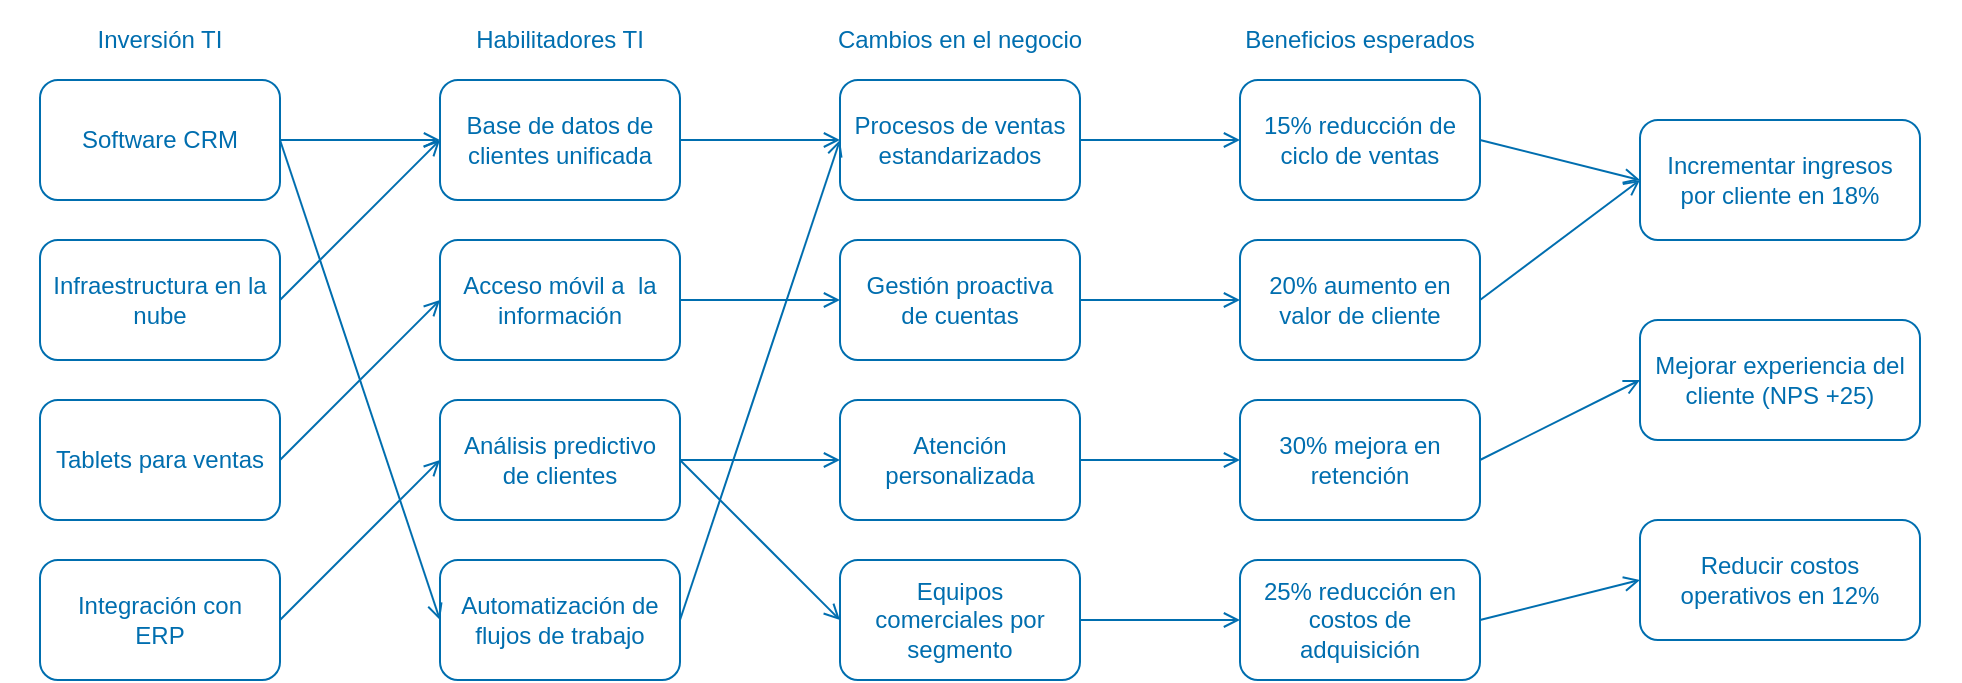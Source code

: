 <mxfile>
    <diagram id="benefits-dependency-network" name="Benefits Dependency Network Example">
        <mxGraphModel dx="802" dy="552" grid="1" gridSize="10" guides="1" tooltips="1" connect="1" arrows="1" fold="1" page="1" pageScale="1" pageWidth="1100" pageHeight="850" math="0" shadow="0">
            <root>
                <mxCell id="0"/>
                <mxCell id="1" parent="0"/>
                <mxCell id="3" value="Inversión TI" style="rounded=0;whiteSpace=wrap;fillColor=none;strokeColor=none;fontSize=12;fontStyle=0;fontColor=light-dark(#006EAF,#006EAF);" parent="1" vertex="1">
                    <mxGeometry x="40" y="120" width="160" height="40" as="geometry"/>
                </mxCell>
                <mxCell id="4" value="Habilitadores TI" style="rounded=0;whiteSpace=wrap;fillColor=none;strokeColor=none;fontSize=12;fontStyle=0;fontColor=light-dark(#006EAF,#006EAF);" parent="1" vertex="1">
                    <mxGeometry x="240" y="120" width="160" height="40" as="geometry"/>
                </mxCell>
                <mxCell id="5" value="Cambios en el negocio" style="rounded=0;whiteSpace=wrap;fillColor=none;strokeColor=none;fontSize=12;fontStyle=0;fontColor=light-dark(#006EAF,#006EAF);" parent="1" vertex="1">
                    <mxGeometry x="440" y="120" width="160" height="40" as="geometry"/>
                </mxCell>
                <mxCell id="6" value="Beneficios esperados" style="rounded=0;whiteSpace=wrap;fillColor=none;strokeColor=none;fontSize=12;fontStyle=0;fontColor=light-dark(#006EAF,#006EAF);" parent="1" vertex="1">
                    <mxGeometry x="640" y="120" width="160" height="40" as="geometry"/>
                </mxCell>
                <mxCell id="7" value="Objetivos estratégicos" style="rounded=0;whiteSpace=wrap;fillColor=none;strokeColor=none;fontSize=12;fontStyle=0;fontColor=light-dark(#FFFFFF,#006EAF);" parent="1" vertex="1">
                    <mxGeometry x="840" y="120" width="180" height="40" as="geometry"/>
                </mxCell>
                <mxCell id="8" value="Software CRM" style="rounded=1;whiteSpace=wrap;fillColor=none;strokeColor=light-dark(#006EAF,#006EAF);fontColor=light-dark(#006EAF,#006EAF);spacing=6;" parent="1" vertex="1">
                    <mxGeometry x="60" y="160" width="120" height="60" as="geometry"/>
                </mxCell>
                <mxCell id="9" value="Infraestructura en la nube" style="rounded=1;whiteSpace=wrap;fillColor=none;strokeColor=light-dark(#006EAF,#006EAF);fontColor=light-dark(#006EAF,#006EAF);spacing=0;spacingLeft=4;spacingRight=4;" parent="1" vertex="1">
                    <mxGeometry x="60" y="240" width="120" height="60" as="geometry"/>
                </mxCell>
                <mxCell id="10" value="Tablets para ventas" style="rounded=1;whiteSpace=wrap;fillColor=none;strokeColor=light-dark(#006EAF,#006EAF);fontColor=light-dark(#006EAF,#006EAF);spacing=6;" parent="1" vertex="1">
                    <mxGeometry x="60" y="320" width="120" height="60" as="geometry"/>
                </mxCell>
                <mxCell id="11" value="Integración con ERP" style="rounded=1;whiteSpace=wrap;fillColor=none;strokeColor=light-dark(#006EAF,#006EAF);fontColor=light-dark(#006EAF,#006EAF);spacing=6;" parent="1" vertex="1">
                    <mxGeometry x="60" y="400" width="120" height="60" as="geometry"/>
                </mxCell>
                <mxCell id="12" value="Base de datos de clientes unificada" style="rounded=1;whiteSpace=wrap;fillColor=none;strokeColor=light-dark(#006EAF,#006EAF);fontColor=light-dark(#006EAF,#006EAF);spacing=6;" parent="1" vertex="1">
                    <mxGeometry x="260" y="160" width="120" height="60" as="geometry"/>
                </mxCell>
                <mxCell id="13" value="Acceso móvil a  la información" style="rounded=1;whiteSpace=wrap;fillColor=none;strokeColor=light-dark(#006EAF,#006EAF);fontColor=light-dark(#006EAF,#006EAF);spacing=6;" parent="1" vertex="1">
                    <mxGeometry x="260" y="240" width="120" height="60" as="geometry"/>
                </mxCell>
                <mxCell id="14" value="Análisis predictivo de clientes" style="rounded=1;whiteSpace=wrap;fillColor=none;strokeColor=light-dark(#006EAF,#006EAF);fontColor=light-dark(#006EAF,#006EAF);spacing=6;" parent="1" vertex="1">
                    <mxGeometry x="260" y="320" width="120" height="60" as="geometry"/>
                </mxCell>
                <mxCell id="15" value="Automatización de flujos de trabajo" style="rounded=1;whiteSpace=wrap;fillColor=none;strokeColor=light-dark(#006EAF,#006EAF);fontColor=light-dark(#006EAF,#006EAF);spacing=6;" parent="1" vertex="1">
                    <mxGeometry x="260" y="400" width="120" height="60" as="geometry"/>
                </mxCell>
                <mxCell id="16" value="Procesos de ventas estandarizados" style="rounded=1;whiteSpace=wrap;fillColor=none;strokeColor=light-dark(#006EAF,#006EAF);fontColor=light-dark(#006EAF,#006EAF);spacing=6;" parent="1" vertex="1">
                    <mxGeometry x="460" y="160" width="120" height="60" as="geometry"/>
                </mxCell>
                <mxCell id="17" value="Gestión proactiva de cuentas" style="rounded=1;whiteSpace=wrap;fillColor=none;strokeColor=light-dark(#006EAF,#006EAF);fontColor=light-dark(#006EAF,#006EAF);spacing=6;" parent="1" vertex="1">
                    <mxGeometry x="460" y="240" width="120" height="60" as="geometry"/>
                </mxCell>
                <mxCell id="18" value="Atención personalizada" style="rounded=1;whiteSpace=wrap;fillColor=none;strokeColor=light-dark(#006EAF,#006EAF);fontColor=light-dark(#006EAF,#006EAF);spacing=6;" parent="1" vertex="1">
                    <mxGeometry x="460" y="320" width="120" height="60" as="geometry"/>
                </mxCell>
                <mxCell id="19" value="Equipos comerciales por segmento" style="rounded=1;whiteSpace=wrap;fillColor=none;strokeColor=light-dark(#006EAF,#006EAF);fontColor=light-dark(#006EAF,#006EAF);spacing=6;" parent="1" vertex="1">
                    <mxGeometry x="460" y="400" width="120" height="60" as="geometry"/>
                </mxCell>
                <mxCell id="20" value="15% reducción de ciclo de ventas" style="rounded=1;whiteSpace=wrap;fillColor=none;strokeColor=light-dark(#006EAF,#006EAF);fontColor=light-dark(#006EAF,#006EAF);spacing=6;" parent="1" vertex="1">
                    <mxGeometry x="660" y="160" width="120" height="60" as="geometry"/>
                </mxCell>
                <mxCell id="21" value="20% aumento en valor de cliente" style="rounded=1;whiteSpace=wrap;fillColor=none;strokeColor=light-dark(#006EAF,#006EAF);fontColor=light-dark(#006EAF,#006EAF);spacing=6;" parent="1" vertex="1">
                    <mxGeometry x="660" y="240" width="120" height="60" as="geometry"/>
                </mxCell>
                <mxCell id="22" value="30% mejora en retención" style="rounded=1;whiteSpace=wrap;fillColor=none;strokeColor=light-dark(#006EAF,#006EAF);fontColor=light-dark(#006EAF,#006EAF);spacing=6;" parent="1" vertex="1">
                    <mxGeometry x="660" y="320" width="120" height="60" as="geometry"/>
                </mxCell>
                <mxCell id="23" value="25% reducción en costos de adquisición" style="rounded=1;whiteSpace=wrap;fillColor=none;strokeColor=light-dark(#006EAF,#006EAF);fontColor=light-dark(#006EAF,#006EAF);spacing=6;" parent="1" vertex="1">
                    <mxGeometry x="660" y="400" width="120" height="60" as="geometry"/>
                </mxCell>
                <mxCell id="24" value="Incrementar ingresos por cliente en 18%" style="rounded=1;whiteSpace=wrap;fillColor=none;strokeColor=light-dark(#006EAF,#006EAF);fontColor=light-dark(#006EAF,#006EAF);spacing=6;" parent="1" vertex="1">
                    <mxGeometry x="860" y="180" width="140" height="60" as="geometry"/>
                </mxCell>
                <mxCell id="25" value="Mejorar experiencia del cliente (NPS +25)" style="rounded=1;whiteSpace=wrap;fillColor=none;strokeColor=light-dark(#006EAF,#006EAF);fontColor=light-dark(#006EAF,#006EAF);spacing=6;" parent="1" vertex="1">
                    <mxGeometry x="860" y="280" width="140" height="60" as="geometry"/>
                </mxCell>
                <mxCell id="26" value="Reducir costos operativos en 12%" style="rounded=1;whiteSpace=wrap;fillColor=none;strokeColor=light-dark(#006EAF,#006EAF);fontColor=light-dark(#006EAF,#006EAF);spacing=6;" parent="1" vertex="1">
                    <mxGeometry x="860" y="380" width="140" height="60" as="geometry"/>
                </mxCell>
                <mxCell id="27" value="" style="endArrow=open;html=1;exitX=1;exitY=0.5;exitDx=0;exitDy=0;entryX=0;entryY=0.5;entryDx=0;entryDy=0;fillColor=#1ba1e2;strokeColor=light-dark(#006EAF,#006EAF);endFill=0;spacing=6;" parent="1" source="8" target="12" edge="1">
                    <mxGeometry width="50" height="50" relative="1" as="geometry">
                        <mxPoint x="400" y="430" as="sourcePoint"/>
                        <mxPoint x="450" y="380" as="targetPoint"/>
                    </mxGeometry>
                </mxCell>
                <mxCell id="28" value="" style="endArrow=open;html=1;exitX=1;exitY=0.5;exitDx=0;exitDy=0;entryX=0;entryY=0.5;entryDx=0;entryDy=0;fillColor=#1ba1e2;strokeColor=light-dark(#006EAF,#006EAF);endFill=0;spacing=6;" parent="1" source="8" target="15" edge="1">
                    <mxGeometry width="50" height="50" relative="1" as="geometry">
                        <mxPoint x="400" y="430" as="sourcePoint"/>
                        <mxPoint x="450" y="380" as="targetPoint"/>
                    </mxGeometry>
                </mxCell>
                <mxCell id="29" value="" style="endArrow=open;html=1;exitX=1;exitY=0.5;exitDx=0;exitDy=0;entryX=0;entryY=0.5;entryDx=0;entryDy=0;fillColor=#1ba1e2;strokeColor=light-dark(#006EAF,#006EAF);endFill=0;spacing=6;" parent="1" source="9" target="12" edge="1">
                    <mxGeometry width="50" height="50" relative="1" as="geometry">
                        <mxPoint x="400" y="430" as="sourcePoint"/>
                        <mxPoint x="450" y="380" as="targetPoint"/>
                    </mxGeometry>
                </mxCell>
                <mxCell id="30" value="" style="endArrow=open;html=1;exitX=1;exitY=0.5;exitDx=0;exitDy=0;entryX=0;entryY=0.5;entryDx=0;entryDy=0;fillColor=#1ba1e2;strokeColor=light-dark(#006EAF,#006EAF);endFill=0;spacing=6;" parent="1" source="10" target="13" edge="1">
                    <mxGeometry width="50" height="50" relative="1" as="geometry">
                        <mxPoint x="400" y="430" as="sourcePoint"/>
                        <mxPoint x="450" y="380" as="targetPoint"/>
                    </mxGeometry>
                </mxCell>
                <mxCell id="31" value="" style="endArrow=open;html=1;exitX=1;exitY=0.5;exitDx=0;exitDy=0;entryX=0;entryY=0.5;entryDx=0;entryDy=0;fillColor=#1ba1e2;strokeColor=light-dark(#006EAF,#006EAF);endFill=0;spacing=6;" parent="1" source="11" target="14" edge="1">
                    <mxGeometry width="50" height="50" relative="1" as="geometry">
                        <mxPoint x="400" y="430" as="sourcePoint"/>
                        <mxPoint x="450" y="380" as="targetPoint"/>
                    </mxGeometry>
                </mxCell>
                <mxCell id="32" value="" style="endArrow=open;html=1;exitX=1;exitY=0.5;exitDx=0;exitDy=0;entryX=0;entryY=0.5;entryDx=0;entryDy=0;fillColor=#1ba1e2;strokeColor=light-dark(#006EAF,#006EAF);endFill=0;spacing=6;" parent="1" source="12" target="16" edge="1">
                    <mxGeometry width="50" height="50" relative="1" as="geometry">
                        <mxPoint x="400" y="430" as="sourcePoint"/>
                        <mxPoint x="450" y="380" as="targetPoint"/>
                    </mxGeometry>
                </mxCell>
                <mxCell id="33" value="" style="endArrow=open;html=1;exitX=1;exitY=0.5;exitDx=0;exitDy=0;entryX=0;entryY=0.5;entryDx=0;entryDy=0;fillColor=#1ba1e2;strokeColor=light-dark(#006EAF,#006EAF);endFill=0;spacing=6;" parent="1" source="13" target="17" edge="1">
                    <mxGeometry width="50" height="50" relative="1" as="geometry">
                        <mxPoint x="400" y="430" as="sourcePoint"/>
                        <mxPoint x="450" y="380" as="targetPoint"/>
                    </mxGeometry>
                </mxCell>
                <mxCell id="34" value="" style="endArrow=open;html=1;exitX=1;exitY=0.5;exitDx=0;exitDy=0;entryX=0;entryY=0.5;entryDx=0;entryDy=0;fillColor=#1ba1e2;strokeColor=light-dark(#006EAF,#006EAF);endFill=0;spacing=6;" parent="1" source="14" target="18" edge="1">
                    <mxGeometry width="50" height="50" relative="1" as="geometry">
                        <mxPoint x="400" y="430" as="sourcePoint"/>
                        <mxPoint x="450" y="380" as="targetPoint"/>
                    </mxGeometry>
                </mxCell>
                <mxCell id="35" value="" style="endArrow=open;html=1;exitX=1;exitY=0.5;exitDx=0;exitDy=0;entryX=0;entryY=0.5;entryDx=0;entryDy=0;fillColor=#1ba1e2;strokeColor=light-dark(#006EAF,#006EAF);endFill=0;spacing=6;" parent="1" source="14" target="19" edge="1">
                    <mxGeometry width="50" height="50" relative="1" as="geometry">
                        <mxPoint x="400" y="430" as="sourcePoint"/>
                        <mxPoint x="450" y="380" as="targetPoint"/>
                    </mxGeometry>
                </mxCell>
                <mxCell id="36" value="" style="endArrow=open;html=1;exitX=1;exitY=0.5;exitDx=0;exitDy=0;entryX=0;entryY=0.5;entryDx=0;entryDy=0;fillColor=#1ba1e2;strokeColor=light-dark(#006EAF,#006EAF);endFill=0;spacing=6;" parent="1" source="15" target="16" edge="1">
                    <mxGeometry width="50" height="50" relative="1" as="geometry">
                        <mxPoint x="400" y="430" as="sourcePoint"/>
                        <mxPoint x="450" y="380" as="targetPoint"/>
                    </mxGeometry>
                </mxCell>
                <mxCell id="37" value="" style="endArrow=open;html=1;exitX=1;exitY=0.5;exitDx=0;exitDy=0;entryX=0;entryY=0.5;entryDx=0;entryDy=0;fillColor=#1ba1e2;strokeColor=light-dark(#006EAF,#006EAF);endFill=0;spacing=6;" parent="1" source="16" target="20" edge="1">
                    <mxGeometry width="50" height="50" relative="1" as="geometry">
                        <mxPoint x="400" y="430" as="sourcePoint"/>
                        <mxPoint x="450" y="380" as="targetPoint"/>
                    </mxGeometry>
                </mxCell>
                <mxCell id="38" value="" style="endArrow=open;html=1;exitX=1;exitY=0.5;exitDx=0;exitDy=0;entryX=0;entryY=0.5;entryDx=0;entryDy=0;fillColor=#1ba1e2;strokeColor=light-dark(#006EAF,#006EAF);endFill=0;spacing=6;" parent="1" source="17" target="21" edge="1">
                    <mxGeometry width="50" height="50" relative="1" as="geometry">
                        <mxPoint x="400" y="430" as="sourcePoint"/>
                        <mxPoint x="450" y="380" as="targetPoint"/>
                    </mxGeometry>
                </mxCell>
                <mxCell id="39" value="" style="endArrow=open;html=1;exitX=1;exitY=0.5;exitDx=0;exitDy=0;entryX=0;entryY=0.5;entryDx=0;entryDy=0;fillColor=#1ba1e2;strokeColor=light-dark(#006EAF,#006EAF);endFill=0;spacing=6;" parent="1" source="18" target="22" edge="1">
                    <mxGeometry width="50" height="50" relative="1" as="geometry">
                        <mxPoint x="400" y="430" as="sourcePoint"/>
                        <mxPoint x="450" y="380" as="targetPoint"/>
                    </mxGeometry>
                </mxCell>
                <mxCell id="40" value="" style="endArrow=open;html=1;exitX=1;exitY=0.5;exitDx=0;exitDy=0;entryX=0;entryY=0.5;entryDx=0;entryDy=0;fillColor=#1ba1e2;strokeColor=light-dark(#006EAF,#006EAF);endFill=0;spacing=6;" parent="1" source="19" target="23" edge="1">
                    <mxGeometry width="50" height="50" relative="1" as="geometry">
                        <mxPoint x="400" y="430" as="sourcePoint"/>
                        <mxPoint x="450" y="380" as="targetPoint"/>
                    </mxGeometry>
                </mxCell>
                <mxCell id="41" value="" style="endArrow=open;html=1;exitX=1;exitY=0.5;exitDx=0;exitDy=0;entryX=0;entryY=0.5;entryDx=0;entryDy=0;fillColor=#1ba1e2;strokeColor=light-dark(#006EAF,#006EAF);endFill=0;spacing=6;" parent="1" source="20" target="24" edge="1">
                    <mxGeometry width="50" height="50" relative="1" as="geometry">
                        <mxPoint x="400" y="430" as="sourcePoint"/>
                        <mxPoint x="450" y="380" as="targetPoint"/>
                    </mxGeometry>
                </mxCell>
                <mxCell id="42" value="" style="endArrow=open;html=1;exitX=1;exitY=0.5;exitDx=0;exitDy=0;entryX=0;entryY=0.5;entryDx=0;entryDy=0;fillColor=#1ba1e2;strokeColor=light-dark(#006EAF,#006EAF);endFill=0;spacing=6;" parent="1" source="21" target="24" edge="1">
                    <mxGeometry width="50" height="50" relative="1" as="geometry">
                        <mxPoint x="400" y="430" as="sourcePoint"/>
                        <mxPoint x="450" y="380" as="targetPoint"/>
                    </mxGeometry>
                </mxCell>
                <mxCell id="43" value="" style="endArrow=open;html=1;exitX=1;exitY=0.5;exitDx=0;exitDy=0;entryX=0;entryY=0.5;entryDx=0;entryDy=0;fillColor=#1ba1e2;strokeColor=light-dark(#006EAF,#006EAF);endFill=0;spacing=6;" parent="1" source="22" target="25" edge="1">
                    <mxGeometry width="50" height="50" relative="1" as="geometry">
                        <mxPoint x="400" y="430" as="sourcePoint"/>
                        <mxPoint x="450" y="380" as="targetPoint"/>
                    </mxGeometry>
                </mxCell>
                <mxCell id="44" value="" style="endArrow=open;html=1;exitX=1;exitY=0.5;exitDx=0;exitDy=0;entryX=0;entryY=0.5;entryDx=0;entryDy=0;fillColor=#1ba1e2;strokeColor=light-dark(#006EAF,#006EAF);endFill=0;spacing=6;" parent="1" source="23" target="26" edge="1">
                    <mxGeometry width="50" height="50" relative="1" as="geometry">
                        <mxPoint x="400" y="430" as="sourcePoint"/>
                        <mxPoint x="450" y="380" as="targetPoint"/>
                    </mxGeometry>
                </mxCell>
            </root>
        </mxGraphModel>
    </diagram>
</mxfile>